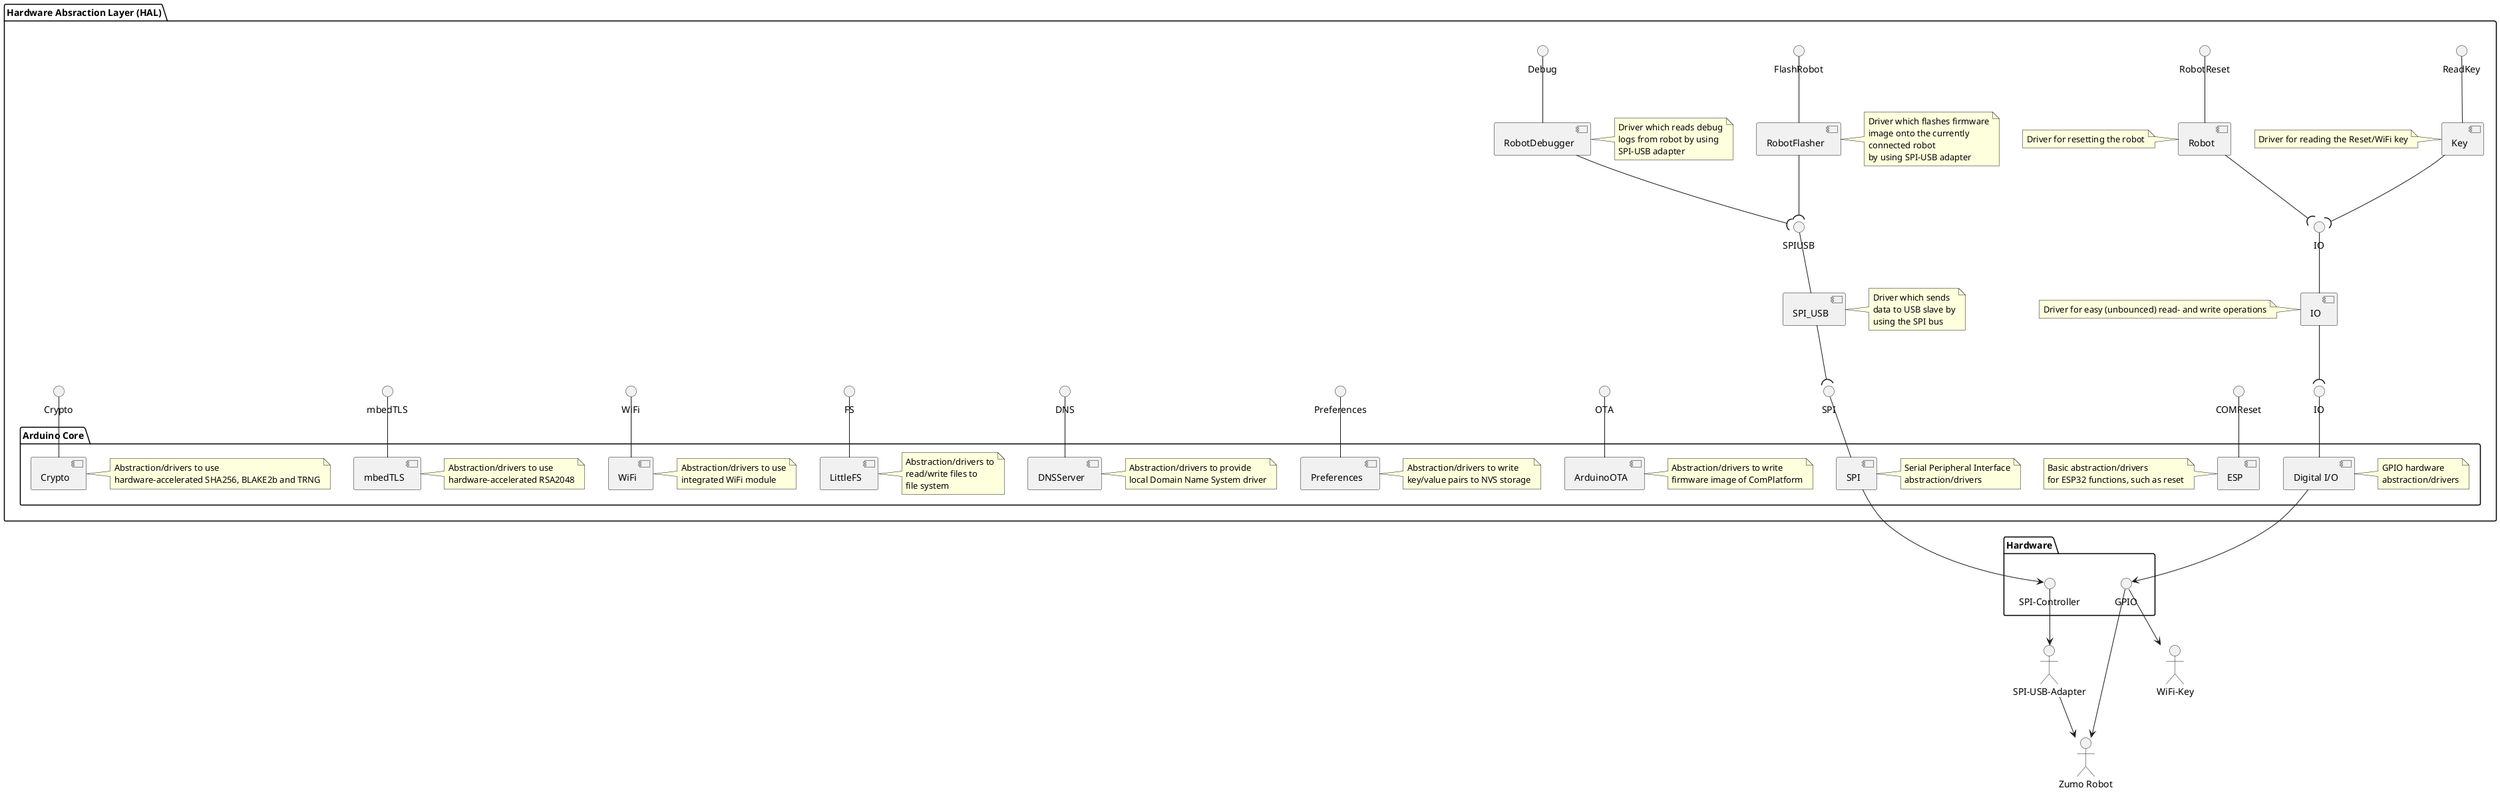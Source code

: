 @startuml
package "Hardware Absraction Layer (HAL)" {
    interface "Debug" as Debug
    interface "FlashRobot" as FlashRobot
    interface "RobotReset" as RobotReset
    interface "COMReset" as ComReset
    interface "ReadKey" as ReadKey
    interface "Crypto" as Crypto
    interface "mbedTLS" as mbedtls
    interface "WiFi" as WiFi
    interface "DNS" as DNS
    interface "OTA" as ota
    interface "FS" as FS
    interface "Preferences" as nvshal
    interface "IO" as IO

    interface "SPIUSB" as SPIUSB
    interface "IO" as arduinoIO
    interface "SPI" as SPI

    package "Arduino Core" {
        component "Crypto" as cryptohal
        component "mbedTLS" as mbedtlshal
        component "ESP" as esp
        component "WiFi" as wifihal
        component "LittleFS" as fshal
        component "Preferences" as preferences
        component "DNSServer" as dnsserver
        component "SPI" as spihal
        component "Digital I/O" as iohal
        component "ArduinoOTA" as arduinoota

        note right of spihal : Serial Peripheral Interface\nabstraction/drivers
        note left of esp : Basic abstraction/drivers\nfor ESP32 functions, such as reset
        note right of iohal :  GPIO hardware\nabstraction/drivers
        note right of arduinoota: Abstraction/drivers to write\nfirmware image of ComPlatform
        note right of preferences : Abstraction/drivers to write\nkey/value pairs to NVS storage
        note right of wifihal: Abstraction/drivers to use\nintegrated WiFi module
        note right of cryptohal: Abstraction/drivers to use\nhardware-accelerated SHA256, BLAKE2b and TRNG
        note right of mbedtlshal : Abstraction/drivers to use\nhardware-accelerated RSA2048
        note right of dnsserver : Abstraction/drivers to provide\nlocal Domain Name System driver
        note right of fshal : Abstraction/drivers to\nread/write files to\nfile system

        cryptohal -up- Crypto
        mbedtlshal -up- mbedtls
        wifihal -up- WiFi
        fshal -up- FS
        iohal -up- arduinoIO
        spihal -up- SPI
        dnsserver -up- DNS
        preferences -up- nvshal
        arduinoota -up- ota
    }

    component "RobotFlasher" as zumoflasher
    component "RobotDebugger" as zumodebugger
    component "SPI_USB" as spiusbdriver
    component "IO" as io
    component "Robot" as robot
    component "Key" as key

    note right of spiusbdriver : Driver which sends\ndata to USB slave by\nusing the SPI bus
    note right of zumodebugger : Driver which reads debug\nlogs from robot by using\nSPI-USB adapter
    note right of zumoflasher : Driver which flashes firmware\nimage onto the currently\nconnected robot\nby using SPI-USB adapter
    note left of robot : Driver for resetting the robot
    note left of key: Driver for reading the Reset/WiFi key
    note left of io : Driver for easy (unbounced) read- and write operations

    zumodebugger -up- Debug
    zumoflasher -up- FlashRobot
    spiusbdriver -up- SPIUSB
    esp -up- ComReset
    robot -up- RobotReset
    key -up- ReadKey
    io -up- IO

    zumoflasher -down-(SPIUSB
    spiusbdriver -down-(SPI
    zumodebugger -down-(SPIUSB
    io -down-(arduinoIO
    robot -down-(IO
    key -down-(IO
}

package Hardware {
    interface "SPI-Controller" as spicontroller
    interface "GPIO" as gpio

    spihal --> spicontroller
    iohal --> gpio
}

"SPI-USB-Adapter" as usbadapter
"Zumo Robot" as zumorobot
"WiFi-Key" as hwwifikey

spicontroller --> usbadapter
usbadapter --> zumorobot
gpio --> zumorobot
gpio --> hwwifikey
@enduml
